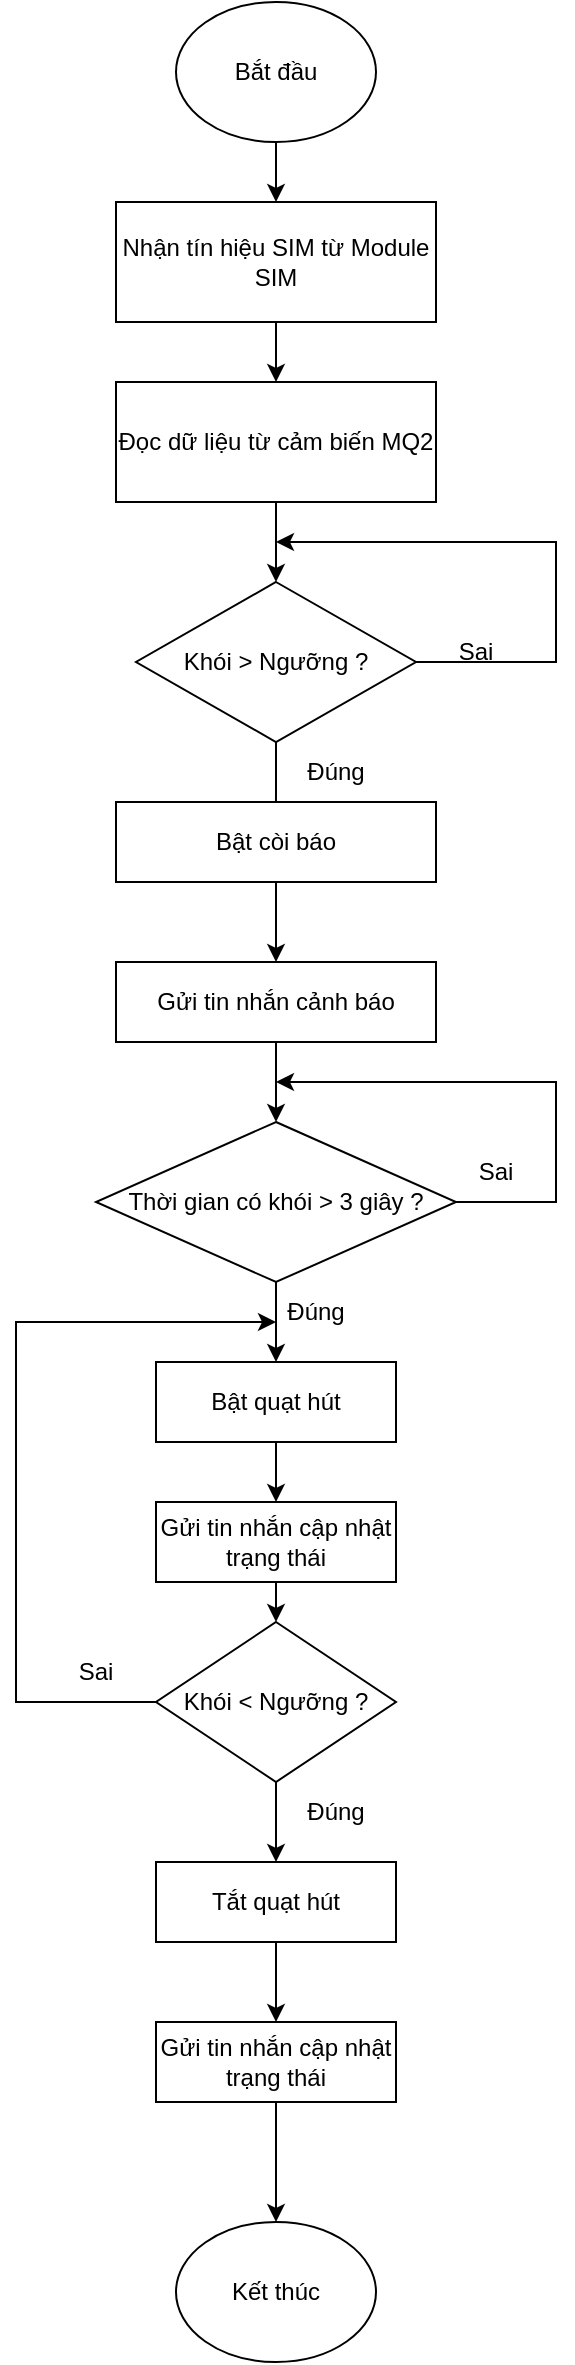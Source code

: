 <mxfile version="24.5.4" type="github">
  <diagram id="C5RBs43oDa-KdzZeNtuy" name="Page-1">
    <mxGraphModel dx="880" dy="468" grid="1" gridSize="10" guides="1" tooltips="1" connect="1" arrows="1" fold="1" page="1" pageScale="1" pageWidth="827" pageHeight="1169" math="0" shadow="0">
      <root>
        <mxCell id="WIyWlLk6GJQsqaUBKTNV-0" />
        <mxCell id="WIyWlLk6GJQsqaUBKTNV-1" parent="WIyWlLk6GJQsqaUBKTNV-0" />
        <mxCell id="zSassUHMQbRocknkWVJ4-0" value="" style="edgeStyle=orthogonalEdgeStyle;rounded=0;orthogonalLoop=1;jettySize=auto;html=1;" edge="1" parent="WIyWlLk6GJQsqaUBKTNV-1" source="eV6czUfD6VqGQYj8JQj0-37" target="eV6czUfD6VqGQYj8JQj0-52">
          <mxGeometry relative="1" as="geometry" />
        </mxCell>
        <mxCell id="eV6czUfD6VqGQYj8JQj0-37" value="Bắt đầu" style="ellipse;whiteSpace=wrap;html=1;" parent="WIyWlLk6GJQsqaUBKTNV-1" vertex="1">
          <mxGeometry x="320" y="40" width="100" height="70" as="geometry" />
        </mxCell>
        <mxCell id="eV6czUfD6VqGQYj8JQj0-38" style="edgeStyle=orthogonalEdgeStyle;rounded=0;orthogonalLoop=1;jettySize=auto;html=1;exitX=0.5;exitY=1;exitDx=0;exitDy=0;" parent="WIyWlLk6GJQsqaUBKTNV-1" source="eV6czUfD6VqGQYj8JQj0-39" edge="1">
          <mxGeometry relative="1" as="geometry">
            <mxPoint x="369.903" y="460.0" as="targetPoint" />
          </mxGeometry>
        </mxCell>
        <mxCell id="eV6czUfD6VqGQYj8JQj0-39" value="Khói &amp;gt; Ngưỡng&lt;span style=&quot;background-color: initial;&quot;&gt;&amp;nbsp;?&lt;/span&gt;" style="rhombus;whiteSpace=wrap;html=1;" parent="WIyWlLk6GJQsqaUBKTNV-1" vertex="1">
          <mxGeometry x="300" y="330" width="140" height="80" as="geometry" />
        </mxCell>
        <mxCell id="eV6czUfD6VqGQYj8JQj0-40" value="Đúng" style="text;html=1;align=center;verticalAlign=middle;whiteSpace=wrap;rounded=0;" parent="WIyWlLk6GJQsqaUBKTNV-1" vertex="1">
          <mxGeometry x="370" y="410" width="60" height="30" as="geometry" />
        </mxCell>
        <mxCell id="eV6czUfD6VqGQYj8JQj0-41" value="Sai" style="text;html=1;align=center;verticalAlign=middle;whiteSpace=wrap;rounded=0;" parent="WIyWlLk6GJQsqaUBKTNV-1" vertex="1">
          <mxGeometry x="440" y="350" width="60" height="30" as="geometry" />
        </mxCell>
        <mxCell id="eV6czUfD6VqGQYj8JQj0-42" style="edgeStyle=orthogonalEdgeStyle;rounded=0;orthogonalLoop=1;jettySize=auto;html=1;exitX=0.5;exitY=1;exitDx=0;exitDy=0;entryX=0.5;entryY=0;entryDx=0;entryDy=0;" parent="WIyWlLk6GJQsqaUBKTNV-1" source="eV6czUfD6VqGQYj8JQj0-43" target="eV6czUfD6VqGQYj8JQj0-54" edge="1">
          <mxGeometry relative="1" as="geometry" />
        </mxCell>
        <mxCell id="eV6czUfD6VqGQYj8JQj0-43" value="Bật còi báo" style="rounded=0;whiteSpace=wrap;html=1;" parent="WIyWlLk6GJQsqaUBKTNV-1" vertex="1">
          <mxGeometry x="290" y="440" width="160" height="40" as="geometry" />
        </mxCell>
        <mxCell id="eV6czUfD6VqGQYj8JQj0-45" style="edgeStyle=orthogonalEdgeStyle;rounded=0;orthogonalLoop=1;jettySize=auto;html=1;exitX=0.5;exitY=1;exitDx=0;exitDy=0;entryX=0.5;entryY=0;entryDx=0;entryDy=0;" parent="WIyWlLk6GJQsqaUBKTNV-1" source="eV6czUfD6VqGQYj8JQj0-46" target="eV6czUfD6VqGQYj8JQj0-48" edge="1">
          <mxGeometry relative="1" as="geometry" />
        </mxCell>
        <mxCell id="eV6czUfD6VqGQYj8JQj0-46" value="Thời gian có khói &amp;gt; 3 giây ?" style="rhombus;whiteSpace=wrap;html=1;" parent="WIyWlLk6GJQsqaUBKTNV-1" vertex="1">
          <mxGeometry x="280" y="600" width="180" height="80" as="geometry" />
        </mxCell>
        <mxCell id="eV6czUfD6VqGQYj8JQj0-47" style="edgeStyle=orthogonalEdgeStyle;rounded=0;orthogonalLoop=1;jettySize=auto;html=1;exitX=0.5;exitY=1;exitDx=0;exitDy=0;entryX=0.5;entryY=0;entryDx=0;entryDy=0;" parent="WIyWlLk6GJQsqaUBKTNV-1" source="eV6czUfD6VqGQYj8JQj0-48" target="eV6czUfD6VqGQYj8JQj0-68" edge="1">
          <mxGeometry relative="1" as="geometry" />
        </mxCell>
        <mxCell id="eV6czUfD6VqGQYj8JQj0-48" value="Bật quạt hút" style="rounded=0;whiteSpace=wrap;html=1;" parent="WIyWlLk6GJQsqaUBKTNV-1" vertex="1">
          <mxGeometry x="310" y="720" width="120" height="40" as="geometry" />
        </mxCell>
        <mxCell id="eV6czUfD6VqGQYj8JQj0-49" value="Kết thúc" style="ellipse;whiteSpace=wrap;html=1;" parent="WIyWlLk6GJQsqaUBKTNV-1" vertex="1">
          <mxGeometry x="320" y="1150" width="100" height="70" as="geometry" />
        </mxCell>
        <mxCell id="eV6czUfD6VqGQYj8JQj0-50" value="" style="edgeStyle=orthogonalEdgeStyle;rounded=0;orthogonalLoop=1;jettySize=auto;html=1;entryX=0.5;entryY=0;entryDx=0;entryDy=0;exitX=0.5;exitY=1;exitDx=0;exitDy=0;" parent="WIyWlLk6GJQsqaUBKTNV-1" source="eV6czUfD6VqGQYj8JQj0-51" target="eV6czUfD6VqGQYj8JQj0-39" edge="1">
          <mxGeometry relative="1" as="geometry">
            <mxPoint x="370" y="330" as="targetPoint" />
            <Array as="points">
              <mxPoint x="370" y="310" />
              <mxPoint x="370" y="310" />
            </Array>
          </mxGeometry>
        </mxCell>
        <mxCell id="eV6czUfD6VqGQYj8JQj0-51" value="Đọc dữ liệu từ cảm biến MQ2" style="rounded=0;whiteSpace=wrap;html=1;" parent="WIyWlLk6GJQsqaUBKTNV-1" vertex="1">
          <mxGeometry x="290" y="230" width="160" height="60" as="geometry" />
        </mxCell>
        <mxCell id="zSassUHMQbRocknkWVJ4-2" value="" style="edgeStyle=orthogonalEdgeStyle;rounded=0;orthogonalLoop=1;jettySize=auto;html=1;" edge="1" parent="WIyWlLk6GJQsqaUBKTNV-1" source="eV6czUfD6VqGQYj8JQj0-52" target="eV6czUfD6VqGQYj8JQj0-51">
          <mxGeometry relative="1" as="geometry" />
        </mxCell>
        <mxCell id="eV6czUfD6VqGQYj8JQj0-52" value="Nhận tín hiệu SIM từ Module SIM" style="rounded=0;whiteSpace=wrap;html=1;" parent="WIyWlLk6GJQsqaUBKTNV-1" vertex="1">
          <mxGeometry x="290" y="140" width="160" height="60" as="geometry" />
        </mxCell>
        <mxCell id="eV6czUfD6VqGQYj8JQj0-54" value="Gửi tin nhắn cảnh báo" style="rounded=0;whiteSpace=wrap;html=1;" parent="WIyWlLk6GJQsqaUBKTNV-1" vertex="1">
          <mxGeometry x="290" y="520" width="160" height="40" as="geometry" />
        </mxCell>
        <mxCell id="eV6czUfD6VqGQYj8JQj0-55" value="Đúng" style="text;html=1;align=center;verticalAlign=middle;whiteSpace=wrap;rounded=0;" parent="WIyWlLk6GJQsqaUBKTNV-1" vertex="1">
          <mxGeometry x="360" y="680" width="60" height="30" as="geometry" />
        </mxCell>
        <mxCell id="eV6czUfD6VqGQYj8JQj0-57" value="" style="endArrow=classic;html=1;rounded=0;exitX=1;exitY=0.5;exitDx=0;exitDy=0;" parent="WIyWlLk6GJQsqaUBKTNV-1" source="eV6czUfD6VqGQYj8JQj0-46" edge="1">
          <mxGeometry width="50" height="50" relative="1" as="geometry">
            <mxPoint x="400" y="810" as="sourcePoint" />
            <mxPoint x="370" y="580" as="targetPoint" />
            <Array as="points">
              <mxPoint x="510" y="640" />
              <mxPoint x="510" y="600" />
              <mxPoint x="510" y="580" />
            </Array>
          </mxGeometry>
        </mxCell>
        <mxCell id="eV6czUfD6VqGQYj8JQj0-58" value="Sai" style="text;html=1;align=center;verticalAlign=middle;whiteSpace=wrap;rounded=0;" parent="WIyWlLk6GJQsqaUBKTNV-1" vertex="1">
          <mxGeometry x="450" y="610" width="60" height="30" as="geometry" />
        </mxCell>
        <mxCell id="eV6czUfD6VqGQYj8JQj0-59" style="edgeStyle=orthogonalEdgeStyle;rounded=0;orthogonalLoop=1;jettySize=auto;html=1;exitX=0.5;exitY=1;exitDx=0;exitDy=0;entryX=0.5;entryY=0;entryDx=0;entryDy=0;" parent="WIyWlLk6GJQsqaUBKTNV-1" source="eV6czUfD6VqGQYj8JQj0-61" target="eV6czUfD6VqGQYj8JQj0-63" edge="1">
          <mxGeometry relative="1" as="geometry" />
        </mxCell>
        <mxCell id="eV6czUfD6VqGQYj8JQj0-60" style="edgeStyle=orthogonalEdgeStyle;rounded=0;orthogonalLoop=1;jettySize=auto;html=1;exitX=0;exitY=0.5;exitDx=0;exitDy=0;" parent="WIyWlLk6GJQsqaUBKTNV-1" edge="1">
          <mxGeometry relative="1" as="geometry">
            <mxPoint x="370" y="700" as="targetPoint" />
            <mxPoint x="315.0" y="890" as="sourcePoint" />
            <Array as="points">
              <mxPoint x="240" y="890" />
              <mxPoint x="240" y="700" />
            </Array>
          </mxGeometry>
        </mxCell>
        <mxCell id="eV6czUfD6VqGQYj8JQj0-61" value="Khói &amp;lt; Ngưỡng ?" style="rhombus;whiteSpace=wrap;html=1;" parent="WIyWlLk6GJQsqaUBKTNV-1" vertex="1">
          <mxGeometry x="310" y="850" width="120" height="80" as="geometry" />
        </mxCell>
        <mxCell id="eV6czUfD6VqGQYj8JQj0-62" style="edgeStyle=orthogonalEdgeStyle;rounded=0;orthogonalLoop=1;jettySize=auto;html=1;exitX=0.5;exitY=1;exitDx=0;exitDy=0;entryX=0.5;entryY=0;entryDx=0;entryDy=0;" parent="WIyWlLk6GJQsqaUBKTNV-1" source="eV6czUfD6VqGQYj8JQj0-63" target="eV6czUfD6VqGQYj8JQj0-70" edge="1">
          <mxGeometry relative="1" as="geometry" />
        </mxCell>
        <mxCell id="eV6czUfD6VqGQYj8JQj0-63" value="Tắt quạt hút" style="rounded=0;whiteSpace=wrap;html=1;" parent="WIyWlLk6GJQsqaUBKTNV-1" vertex="1">
          <mxGeometry x="310" y="970" width="120" height="40" as="geometry" />
        </mxCell>
        <mxCell id="eV6czUfD6VqGQYj8JQj0-64" value="Đúng" style="text;html=1;align=center;verticalAlign=middle;whiteSpace=wrap;rounded=0;" parent="WIyWlLk6GJQsqaUBKTNV-1" vertex="1">
          <mxGeometry x="370" y="930" width="60" height="30" as="geometry" />
        </mxCell>
        <mxCell id="eV6czUfD6VqGQYj8JQj0-65" value="Sai" style="text;html=1;align=center;verticalAlign=middle;whiteSpace=wrap;rounded=0;" parent="WIyWlLk6GJQsqaUBKTNV-1" vertex="1">
          <mxGeometry x="250" y="860" width="60" height="30" as="geometry" />
        </mxCell>
        <mxCell id="eV6czUfD6VqGQYj8JQj0-66" value="" style="endArrow=classic;html=1;rounded=0;exitX=0.5;exitY=1;exitDx=0;exitDy=0;" parent="WIyWlLk6GJQsqaUBKTNV-1" source="eV6czUfD6VqGQYj8JQj0-54" edge="1">
          <mxGeometry width="50" height="50" relative="1" as="geometry">
            <mxPoint x="330" y="770" as="sourcePoint" />
            <mxPoint x="370" y="600" as="targetPoint" />
          </mxGeometry>
        </mxCell>
        <mxCell id="eV6czUfD6VqGQYj8JQj0-67" style="edgeStyle=orthogonalEdgeStyle;rounded=0;orthogonalLoop=1;jettySize=auto;html=1;exitX=0.5;exitY=1;exitDx=0;exitDy=0;entryX=0.5;entryY=0;entryDx=0;entryDy=0;" parent="WIyWlLk6GJQsqaUBKTNV-1" source="eV6czUfD6VqGQYj8JQj0-68" target="eV6czUfD6VqGQYj8JQj0-61" edge="1">
          <mxGeometry relative="1" as="geometry" />
        </mxCell>
        <mxCell id="eV6czUfD6VqGQYj8JQj0-68" value="Gửi tin nhắn cập nhật trạng thái" style="rounded=0;whiteSpace=wrap;html=1;" parent="WIyWlLk6GJQsqaUBKTNV-1" vertex="1">
          <mxGeometry x="310" y="790" width="120" height="40" as="geometry" />
        </mxCell>
        <mxCell id="eV6czUfD6VqGQYj8JQj0-69" style="edgeStyle=orthogonalEdgeStyle;rounded=0;orthogonalLoop=1;jettySize=auto;html=1;exitX=0.5;exitY=1;exitDx=0;exitDy=0;entryX=0.5;entryY=0;entryDx=0;entryDy=0;" parent="WIyWlLk6GJQsqaUBKTNV-1" source="eV6czUfD6VqGQYj8JQj0-70" target="eV6czUfD6VqGQYj8JQj0-49" edge="1">
          <mxGeometry relative="1" as="geometry" />
        </mxCell>
        <mxCell id="eV6czUfD6VqGQYj8JQj0-70" value="Gửi tin nhắn cập nhật trạng thái" style="rounded=0;whiteSpace=wrap;html=1;" parent="WIyWlLk6GJQsqaUBKTNV-1" vertex="1">
          <mxGeometry x="310" y="1050" width="120" height="40" as="geometry" />
        </mxCell>
        <mxCell id="eV6czUfD6VqGQYj8JQj0-71" style="edgeStyle=orthogonalEdgeStyle;rounded=0;orthogonalLoop=1;jettySize=auto;html=1;exitX=1;exitY=0.5;exitDx=0;exitDy=0;" parent="WIyWlLk6GJQsqaUBKTNV-1" source="eV6czUfD6VqGQYj8JQj0-39" edge="1">
          <mxGeometry relative="1" as="geometry">
            <mxPoint x="370" y="310" as="targetPoint" />
            <Array as="points">
              <mxPoint x="510" y="370" />
              <mxPoint x="510" y="310" />
            </Array>
          </mxGeometry>
        </mxCell>
      </root>
    </mxGraphModel>
  </diagram>
</mxfile>
